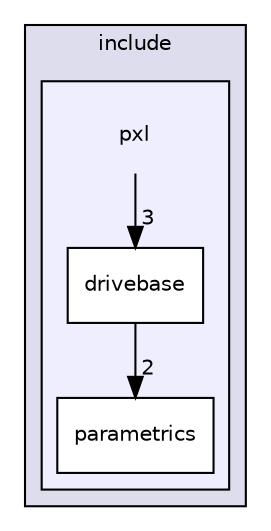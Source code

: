 digraph "include/pxl" {
  compound=true
  node [ fontsize="10", fontname="Helvetica"];
  edge [ labelfontsize="10", labelfontname="Helvetica"];
  subgraph clusterdir_d44c64559bbebec7f509842c48db8b23 {
    graph [ bgcolor="#ddddee", pencolor="black", label="include" fontname="Helvetica", fontsize="10", URL="dir_d44c64559bbebec7f509842c48db8b23.html"]
  subgraph clusterdir_223a821f9d0f41fe283df0679d559c30 {
    graph [ bgcolor="#eeeeff", pencolor="black", label="" URL="dir_223a821f9d0f41fe283df0679d559c30.html"];
    dir_223a821f9d0f41fe283df0679d559c30 [shape=plaintext label="pxl"];
  dir_b9c15b04b870febd75b2c7da7b08487e [shape=box label="drivebase" fillcolor="white" style="filled" URL="dir_b9c15b04b870febd75b2c7da7b08487e.html"];
  dir_eb646048f21f30d1c203f0e7d7bb28f9 [shape=box label="parametrics" fillcolor="white" style="filled" URL="dir_eb646048f21f30d1c203f0e7d7bb28f9.html"];
  }
  }
  dir_b9c15b04b870febd75b2c7da7b08487e->dir_eb646048f21f30d1c203f0e7d7bb28f9 [headlabel="2", labeldistance=1.5 headhref="dir_000002_000003.html"];
  dir_223a821f9d0f41fe283df0679d559c30->dir_b9c15b04b870febd75b2c7da7b08487e [headlabel="3", labeldistance=1.5 headhref="dir_000001_000002.html"];
}

